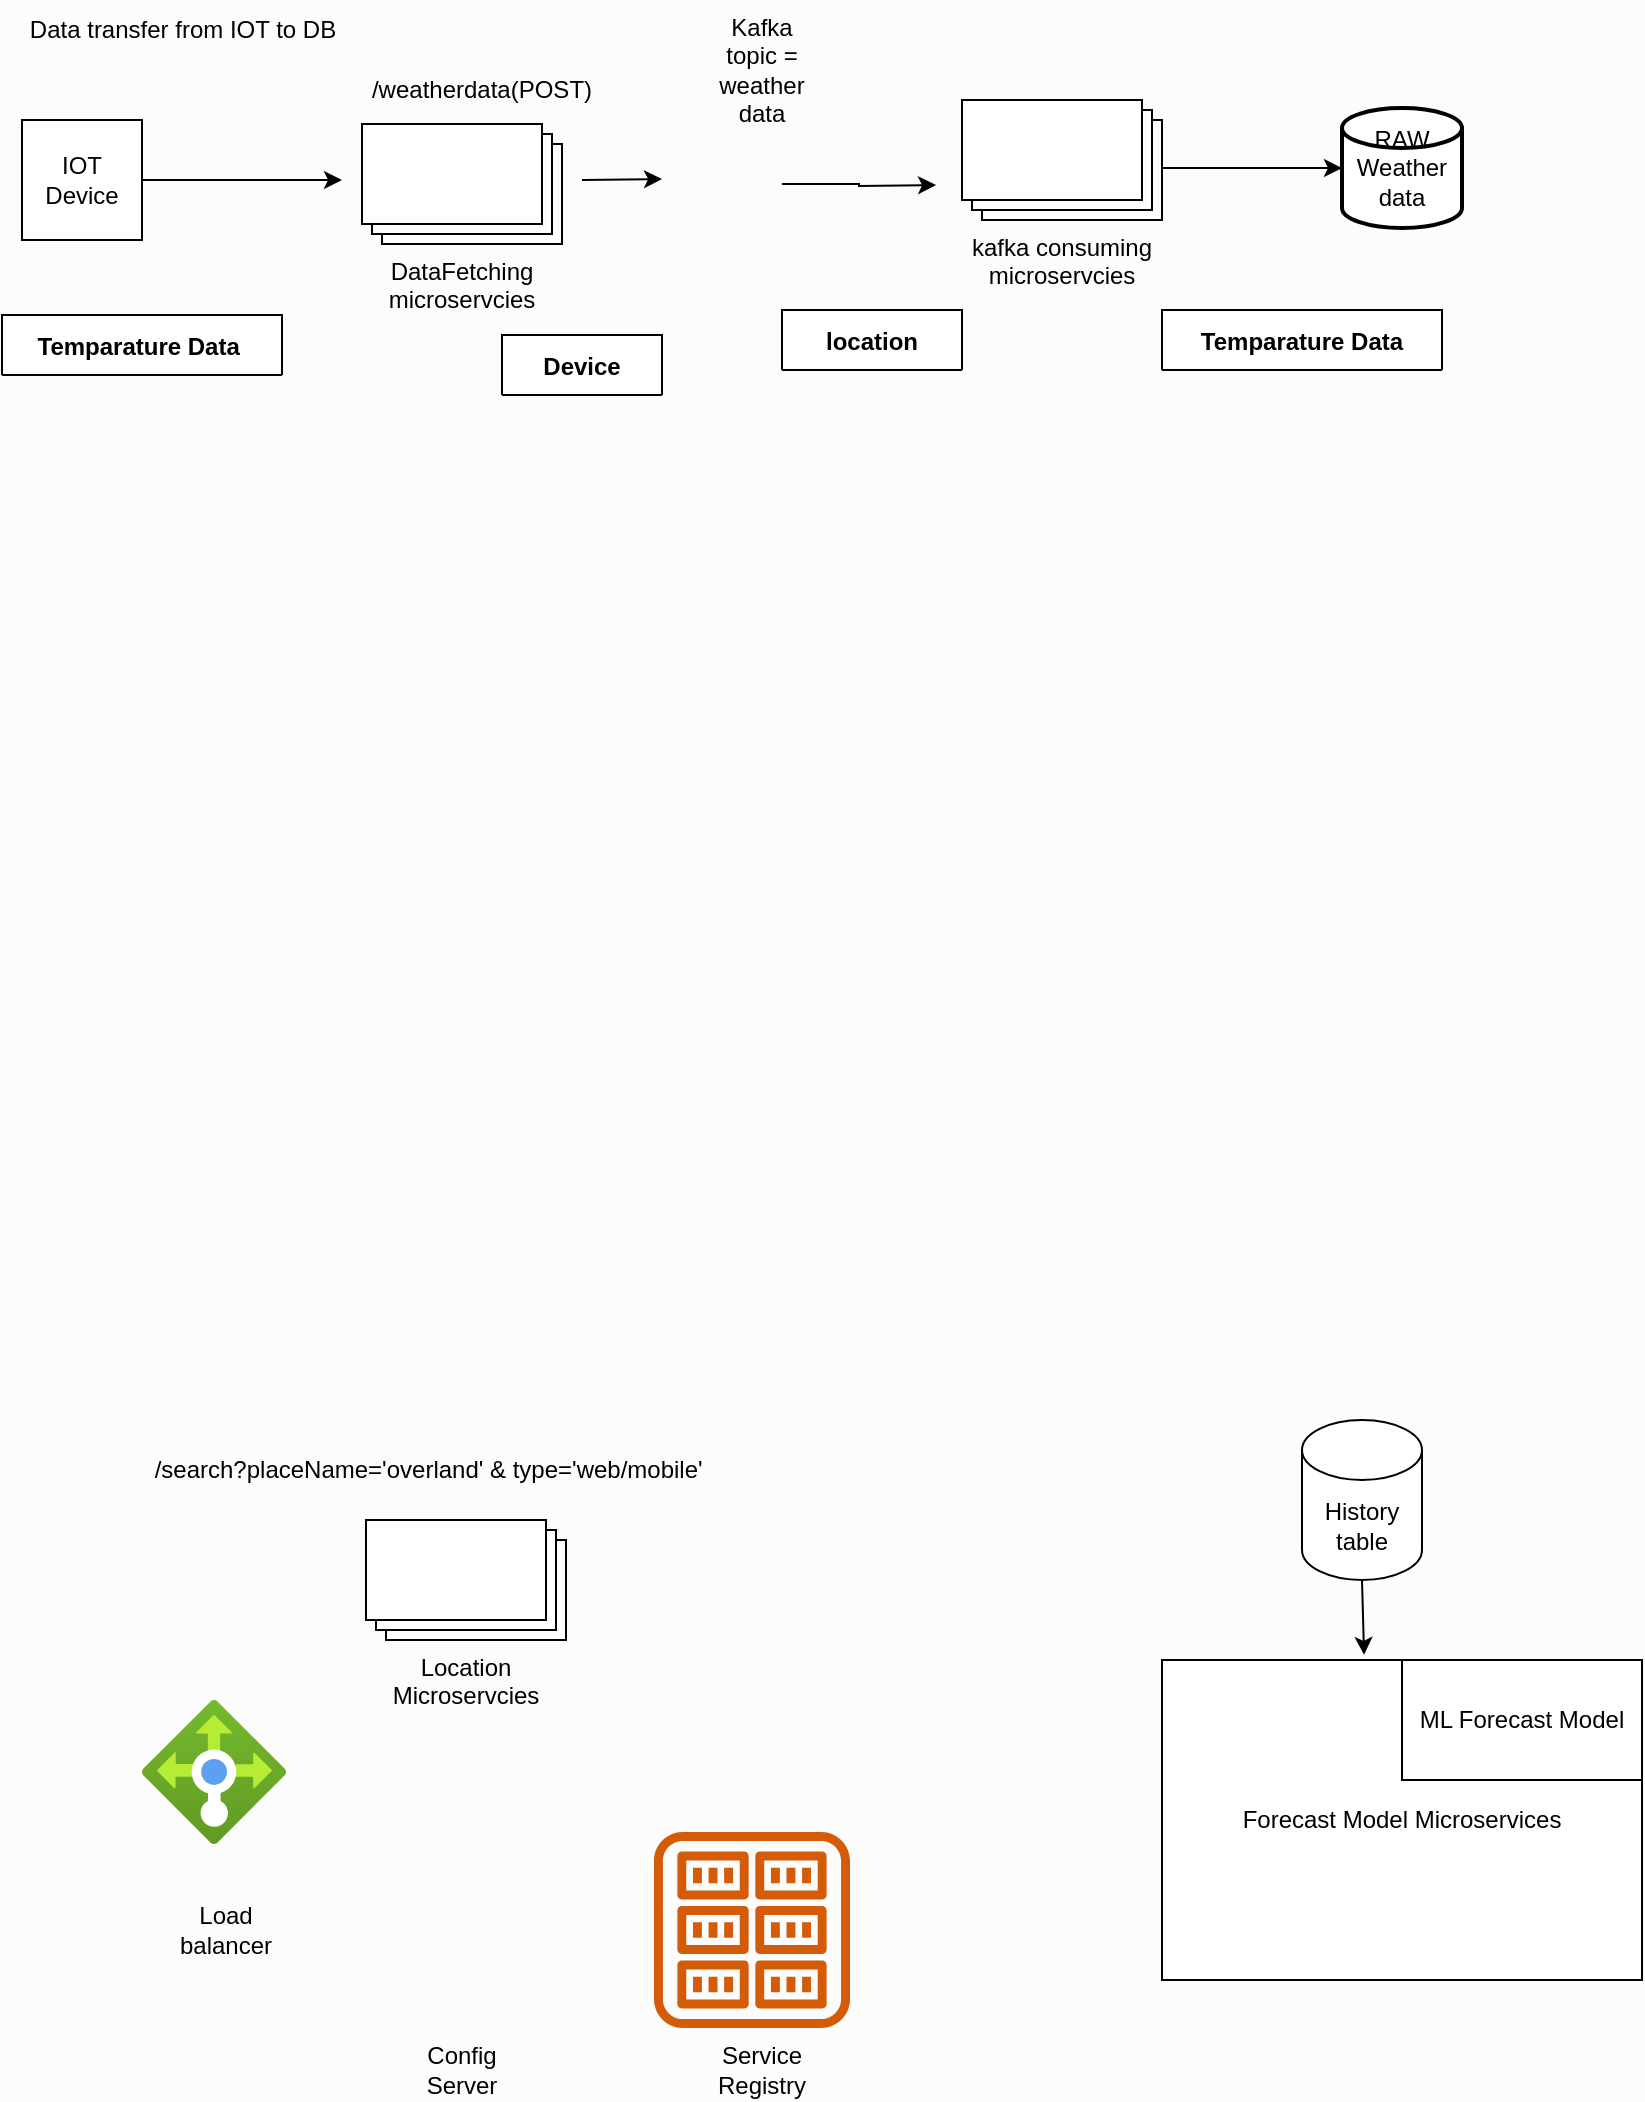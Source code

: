 <mxfile version="20.8.5" type="github">
  <diagram id="Kw15r4TOTY1G-d9ZtBIo" name="Page-1">
    <mxGraphModel dx="1242" dy="729" grid="1" gridSize="10" guides="1" tooltips="1" connect="1" arrows="1" fold="1" page="1" pageScale="1" pageWidth="850" pageHeight="1100" background="#fcfcfc" math="0" shadow="0">
      <root>
        <mxCell id="0" />
        <mxCell id="1" parent="0" />
        <mxCell id="KuOpHxnXDrvOaoRnEafy-1" value="IOT Device" style="rounded=0;whiteSpace=wrap;html=1;" vertex="1" parent="1">
          <mxGeometry x="10" y="70" width="60" height="60" as="geometry" />
        </mxCell>
        <mxCell id="KuOpHxnXDrvOaoRnEafy-2" value="Temparature Data " style="shape=table;startSize=30;container=1;collapsible=1;childLayout=tableLayout;fixedRows=1;rowLines=0;fontStyle=1;align=center;resizeLast=1;" vertex="1" collapsed="1" parent="1">
          <mxGeometry y="167.5" width="140" height="30" as="geometry">
            <mxRectangle y="167.5" width="180" height="540" as="alternateBounds" />
          </mxGeometry>
        </mxCell>
        <mxCell id="KuOpHxnXDrvOaoRnEafy-3" value="" style="shape=tableRow;horizontal=0;startSize=0;swimlaneHead=0;swimlaneBody=0;fillColor=none;collapsible=0;dropTarget=0;points=[[0,0.5],[1,0.5]];portConstraint=eastwest;top=0;left=0;right=0;bottom=1;" vertex="1" parent="KuOpHxnXDrvOaoRnEafy-2">
          <mxGeometry y="30" width="180" height="30" as="geometry" />
        </mxCell>
        <mxCell id="KuOpHxnXDrvOaoRnEafy-4" value="PK" style="shape=partialRectangle;connectable=0;fillColor=none;top=0;left=0;bottom=0;right=0;fontStyle=1;overflow=hidden;" vertex="1" parent="KuOpHxnXDrvOaoRnEafy-3">
          <mxGeometry width="30" height="30" as="geometry">
            <mxRectangle width="30" height="30" as="alternateBounds" />
          </mxGeometry>
        </mxCell>
        <mxCell id="KuOpHxnXDrvOaoRnEafy-5" value="DeviceId" style="shape=partialRectangle;connectable=0;fillColor=none;top=0;left=0;bottom=0;right=0;align=left;spacingLeft=6;fontStyle=5;overflow=hidden;" vertex="1" parent="KuOpHxnXDrvOaoRnEafy-3">
          <mxGeometry x="30" width="150" height="30" as="geometry">
            <mxRectangle width="150" height="30" as="alternateBounds" />
          </mxGeometry>
        </mxCell>
        <mxCell id="KuOpHxnXDrvOaoRnEafy-16" value="" style="shape=tableRow;horizontal=0;startSize=0;swimlaneHead=0;swimlaneBody=0;fillColor=none;collapsible=0;dropTarget=0;points=[[0,0.5],[1,0.5]];portConstraint=eastwest;top=0;left=0;right=0;bottom=0;" vertex="1" parent="KuOpHxnXDrvOaoRnEafy-2">
          <mxGeometry y="60" width="180" height="30" as="geometry" />
        </mxCell>
        <mxCell id="KuOpHxnXDrvOaoRnEafy-17" value="" style="shape=partialRectangle;connectable=0;fillColor=none;top=0;left=0;bottom=0;right=0;editable=1;overflow=hidden;" vertex="1" parent="KuOpHxnXDrvOaoRnEafy-16">
          <mxGeometry width="30" height="30" as="geometry">
            <mxRectangle width="30" height="30" as="alternateBounds" />
          </mxGeometry>
        </mxCell>
        <mxCell id="KuOpHxnXDrvOaoRnEafy-18" value="RecordedTime" style="shape=partialRectangle;connectable=0;fillColor=none;top=0;left=0;bottom=0;right=0;align=left;spacingLeft=6;overflow=hidden;" vertex="1" parent="KuOpHxnXDrvOaoRnEafy-16">
          <mxGeometry x="30" width="150" height="30" as="geometry">
            <mxRectangle width="150" height="30" as="alternateBounds" />
          </mxGeometry>
        </mxCell>
        <mxCell id="KuOpHxnXDrvOaoRnEafy-19" value="" style="shape=tableRow;horizontal=0;startSize=0;swimlaneHead=0;swimlaneBody=0;fillColor=none;collapsible=0;dropTarget=0;points=[[0,0.5],[1,0.5]];portConstraint=eastwest;top=0;left=0;right=0;bottom=0;" vertex="1" parent="KuOpHxnXDrvOaoRnEafy-2">
          <mxGeometry y="90" width="180" height="30" as="geometry" />
        </mxCell>
        <mxCell id="KuOpHxnXDrvOaoRnEafy-20" value="" style="shape=partialRectangle;connectable=0;fillColor=none;top=0;left=0;bottom=0;right=0;editable=1;overflow=hidden;" vertex="1" parent="KuOpHxnXDrvOaoRnEafy-19">
          <mxGeometry width="30" height="30" as="geometry">
            <mxRectangle width="30" height="30" as="alternateBounds" />
          </mxGeometry>
        </mxCell>
        <mxCell id="KuOpHxnXDrvOaoRnEafy-21" value="currentTemparature" style="shape=partialRectangle;connectable=0;fillColor=none;top=0;left=0;bottom=0;right=0;align=left;spacingLeft=6;overflow=hidden;" vertex="1" parent="KuOpHxnXDrvOaoRnEafy-19">
          <mxGeometry x="30" width="150" height="30" as="geometry">
            <mxRectangle width="150" height="30" as="alternateBounds" />
          </mxGeometry>
        </mxCell>
        <mxCell id="KuOpHxnXDrvOaoRnEafy-31" value="" style="shape=tableRow;horizontal=0;startSize=0;swimlaneHead=0;swimlaneBody=0;fillColor=none;collapsible=0;dropTarget=0;points=[[0,0.5],[1,0.5]];portConstraint=eastwest;top=0;left=0;right=0;bottom=0;" vertex="1" parent="KuOpHxnXDrvOaoRnEafy-2">
          <mxGeometry y="120" width="180" height="30" as="geometry" />
        </mxCell>
        <mxCell id="KuOpHxnXDrvOaoRnEafy-32" value="" style="shape=partialRectangle;connectable=0;fillColor=none;top=0;left=0;bottom=0;right=0;editable=1;overflow=hidden;" vertex="1" parent="KuOpHxnXDrvOaoRnEafy-31">
          <mxGeometry width="30" height="30" as="geometry">
            <mxRectangle width="30" height="30" as="alternateBounds" />
          </mxGeometry>
        </mxCell>
        <mxCell id="KuOpHxnXDrvOaoRnEafy-33" value="humidity" style="shape=partialRectangle;connectable=0;fillColor=none;top=0;left=0;bottom=0;right=0;align=left;spacingLeft=6;overflow=hidden;" vertex="1" parent="KuOpHxnXDrvOaoRnEafy-31">
          <mxGeometry x="30" width="150" height="30" as="geometry">
            <mxRectangle width="150" height="30" as="alternateBounds" />
          </mxGeometry>
        </mxCell>
        <mxCell id="KuOpHxnXDrvOaoRnEafy-34" value="" style="shape=tableRow;horizontal=0;startSize=0;swimlaneHead=0;swimlaneBody=0;fillColor=none;collapsible=0;dropTarget=0;points=[[0,0.5],[1,0.5]];portConstraint=eastwest;top=0;left=0;right=0;bottom=0;" vertex="1" parent="KuOpHxnXDrvOaoRnEafy-2">
          <mxGeometry y="150" width="180" height="30" as="geometry" />
        </mxCell>
        <mxCell id="KuOpHxnXDrvOaoRnEafy-35" value="" style="shape=partialRectangle;connectable=0;fillColor=none;top=0;left=0;bottom=0;right=0;editable=1;overflow=hidden;" vertex="1" parent="KuOpHxnXDrvOaoRnEafy-34">
          <mxGeometry width="30" height="30" as="geometry">
            <mxRectangle width="30" height="30" as="alternateBounds" />
          </mxGeometry>
        </mxCell>
        <mxCell id="KuOpHxnXDrvOaoRnEafy-36" value="rain" style="shape=partialRectangle;connectable=0;fillColor=none;top=0;left=0;bottom=0;right=0;align=left;spacingLeft=6;overflow=hidden;" vertex="1" parent="KuOpHxnXDrvOaoRnEafy-34">
          <mxGeometry x="30" width="150" height="30" as="geometry">
            <mxRectangle width="150" height="30" as="alternateBounds" />
          </mxGeometry>
        </mxCell>
        <mxCell id="KuOpHxnXDrvOaoRnEafy-37" value="" style="shape=tableRow;horizontal=0;startSize=0;swimlaneHead=0;swimlaneBody=0;fillColor=none;collapsible=0;dropTarget=0;points=[[0,0.5],[1,0.5]];portConstraint=eastwest;top=0;left=0;right=0;bottom=0;" vertex="1" parent="KuOpHxnXDrvOaoRnEafy-2">
          <mxGeometry y="180" width="180" height="30" as="geometry" />
        </mxCell>
        <mxCell id="KuOpHxnXDrvOaoRnEafy-38" value="" style="shape=partialRectangle;connectable=0;fillColor=none;top=0;left=0;bottom=0;right=0;editable=1;overflow=hidden;" vertex="1" parent="KuOpHxnXDrvOaoRnEafy-37">
          <mxGeometry width="30" height="30" as="geometry">
            <mxRectangle width="30" height="30" as="alternateBounds" />
          </mxGeometry>
        </mxCell>
        <mxCell id="KuOpHxnXDrvOaoRnEafy-39" value="wind direction" style="shape=partialRectangle;connectable=0;fillColor=none;top=0;left=0;bottom=0;right=0;align=left;spacingLeft=6;overflow=hidden;" vertex="1" parent="KuOpHxnXDrvOaoRnEafy-37">
          <mxGeometry x="30" width="150" height="30" as="geometry">
            <mxRectangle width="150" height="30" as="alternateBounds" />
          </mxGeometry>
        </mxCell>
        <mxCell id="KuOpHxnXDrvOaoRnEafy-40" value="" style="shape=tableRow;horizontal=0;startSize=0;swimlaneHead=0;swimlaneBody=0;fillColor=none;collapsible=0;dropTarget=0;points=[[0,0.5],[1,0.5]];portConstraint=eastwest;top=0;left=0;right=0;bottom=0;" vertex="1" parent="KuOpHxnXDrvOaoRnEafy-2">
          <mxGeometry y="210" width="180" height="30" as="geometry" />
        </mxCell>
        <mxCell id="KuOpHxnXDrvOaoRnEafy-41" value="" style="shape=partialRectangle;connectable=0;fillColor=none;top=0;left=0;bottom=0;right=0;editable=1;overflow=hidden;" vertex="1" parent="KuOpHxnXDrvOaoRnEafy-40">
          <mxGeometry width="30" height="30" as="geometry">
            <mxRectangle width="30" height="30" as="alternateBounds" />
          </mxGeometry>
        </mxCell>
        <mxCell id="KuOpHxnXDrvOaoRnEafy-42" value="wind speed" style="shape=partialRectangle;connectable=0;fillColor=none;top=0;left=0;bottom=0;right=0;align=left;spacingLeft=6;overflow=hidden;" vertex="1" parent="KuOpHxnXDrvOaoRnEafy-40">
          <mxGeometry x="30" width="150" height="30" as="geometry">
            <mxRectangle width="150" height="30" as="alternateBounds" />
          </mxGeometry>
        </mxCell>
        <mxCell id="KuOpHxnXDrvOaoRnEafy-43" value="" style="shape=tableRow;horizontal=0;startSize=0;swimlaneHead=0;swimlaneBody=0;fillColor=none;collapsible=0;dropTarget=0;points=[[0,0.5],[1,0.5]];portConstraint=eastwest;top=0;left=0;right=0;bottom=0;" vertex="1" parent="KuOpHxnXDrvOaoRnEafy-2">
          <mxGeometry y="240" width="180" height="30" as="geometry" />
        </mxCell>
        <mxCell id="KuOpHxnXDrvOaoRnEafy-44" value="" style="shape=partialRectangle;connectable=0;fillColor=none;top=0;left=0;bottom=0;right=0;editable=1;overflow=hidden;" vertex="1" parent="KuOpHxnXDrvOaoRnEafy-43">
          <mxGeometry width="30" height="30" as="geometry">
            <mxRectangle width="30" height="30" as="alternateBounds" />
          </mxGeometry>
        </mxCell>
        <mxCell id="KuOpHxnXDrvOaoRnEafy-45" value="Climate status" style="shape=partialRectangle;connectable=0;fillColor=none;top=0;left=0;bottom=0;right=0;align=left;spacingLeft=6;overflow=hidden;" vertex="1" parent="KuOpHxnXDrvOaoRnEafy-43">
          <mxGeometry x="30" width="150" height="30" as="geometry">
            <mxRectangle width="150" height="30" as="alternateBounds" />
          </mxGeometry>
        </mxCell>
        <mxCell id="KuOpHxnXDrvOaoRnEafy-163" value="" style="shape=tableRow;horizontal=0;startSize=0;swimlaneHead=0;swimlaneBody=0;fillColor=none;collapsible=0;dropTarget=0;points=[[0,0.5],[1,0.5]];portConstraint=eastwest;top=0;left=0;right=0;bottom=0;" vertex="1" parent="KuOpHxnXDrvOaoRnEafy-2">
          <mxGeometry y="270" width="180" height="30" as="geometry" />
        </mxCell>
        <mxCell id="KuOpHxnXDrvOaoRnEafy-164" value="" style="shape=partialRectangle;connectable=0;fillColor=none;top=0;left=0;bottom=0;right=0;editable=1;overflow=hidden;" vertex="1" parent="KuOpHxnXDrvOaoRnEafy-163">
          <mxGeometry width="30" height="30" as="geometry">
            <mxRectangle width="30" height="30" as="alternateBounds" />
          </mxGeometry>
        </mxCell>
        <mxCell id="KuOpHxnXDrvOaoRnEafy-165" value="Feels like" style="shape=partialRectangle;connectable=0;fillColor=none;top=0;left=0;bottom=0;right=0;align=left;spacingLeft=6;overflow=hidden;" vertex="1" parent="KuOpHxnXDrvOaoRnEafy-163">
          <mxGeometry x="30" width="150" height="30" as="geometry">
            <mxRectangle width="150" height="30" as="alternateBounds" />
          </mxGeometry>
        </mxCell>
        <mxCell id="KuOpHxnXDrvOaoRnEafy-179" value="" style="shape=tableRow;horizontal=0;startSize=0;swimlaneHead=0;swimlaneBody=0;fillColor=none;collapsible=0;dropTarget=0;points=[[0,0.5],[1,0.5]];portConstraint=eastwest;top=0;left=0;right=0;bottom=0;" vertex="1" parent="KuOpHxnXDrvOaoRnEafy-2">
          <mxGeometry y="300" width="180" height="30" as="geometry" />
        </mxCell>
        <mxCell id="KuOpHxnXDrvOaoRnEafy-180" value="" style="shape=partialRectangle;connectable=0;fillColor=none;top=0;left=0;bottom=0;right=0;editable=1;overflow=hidden;" vertex="1" parent="KuOpHxnXDrvOaoRnEafy-179">
          <mxGeometry width="30" height="30" as="geometry">
            <mxRectangle width="30" height="30" as="alternateBounds" />
          </mxGeometry>
        </mxCell>
        <mxCell id="KuOpHxnXDrvOaoRnEafy-181" value="locationId" style="shape=partialRectangle;connectable=0;fillColor=none;top=0;left=0;bottom=0;right=0;align=left;spacingLeft=6;overflow=hidden;" vertex="1" parent="KuOpHxnXDrvOaoRnEafy-179">
          <mxGeometry x="30" width="150" height="30" as="geometry">
            <mxRectangle width="150" height="30" as="alternateBounds" />
          </mxGeometry>
        </mxCell>
        <mxCell id="KuOpHxnXDrvOaoRnEafy-182" value="" style="shape=tableRow;horizontal=0;startSize=0;swimlaneHead=0;swimlaneBody=0;fillColor=none;collapsible=0;dropTarget=0;points=[[0,0.5],[1,0.5]];portConstraint=eastwest;top=0;left=0;right=0;bottom=0;" vertex="1" parent="KuOpHxnXDrvOaoRnEafy-2">
          <mxGeometry y="330" width="180" height="30" as="geometry" />
        </mxCell>
        <mxCell id="KuOpHxnXDrvOaoRnEafy-183" value="" style="shape=partialRectangle;connectable=0;fillColor=none;top=0;left=0;bottom=0;right=0;editable=1;overflow=hidden;" vertex="1" parent="KuOpHxnXDrvOaoRnEafy-182">
          <mxGeometry width="30" height="30" as="geometry">
            <mxRectangle width="30" height="30" as="alternateBounds" />
          </mxGeometry>
        </mxCell>
        <mxCell id="KuOpHxnXDrvOaoRnEafy-184" value="Timezone" style="shape=partialRectangle;connectable=0;fillColor=none;top=0;left=0;bottom=0;right=0;align=left;spacingLeft=6;overflow=hidden;" vertex="1" parent="KuOpHxnXDrvOaoRnEafy-182">
          <mxGeometry x="30" width="150" height="30" as="geometry">
            <mxRectangle width="150" height="30" as="alternateBounds" />
          </mxGeometry>
        </mxCell>
        <mxCell id="KuOpHxnXDrvOaoRnEafy-185" value="" style="shape=tableRow;horizontal=0;startSize=0;swimlaneHead=0;swimlaneBody=0;fillColor=none;collapsible=0;dropTarget=0;points=[[0,0.5],[1,0.5]];portConstraint=eastwest;top=0;left=0;right=0;bottom=0;" vertex="1" parent="KuOpHxnXDrvOaoRnEafy-2">
          <mxGeometry y="360" width="180" height="30" as="geometry" />
        </mxCell>
        <mxCell id="KuOpHxnXDrvOaoRnEafy-186" value="" style="shape=partialRectangle;connectable=0;fillColor=none;top=0;left=0;bottom=0;right=0;editable=1;overflow=hidden;" vertex="1" parent="KuOpHxnXDrvOaoRnEafy-185">
          <mxGeometry width="30" height="30" as="geometry">
            <mxRectangle width="30" height="30" as="alternateBounds" />
          </mxGeometry>
        </mxCell>
        <mxCell id="KuOpHxnXDrvOaoRnEafy-187" value="latitude" style="shape=partialRectangle;connectable=0;fillColor=none;top=0;left=0;bottom=0;right=0;align=left;spacingLeft=6;overflow=hidden;" vertex="1" parent="KuOpHxnXDrvOaoRnEafy-185">
          <mxGeometry x="30" width="150" height="30" as="geometry">
            <mxRectangle width="150" height="30" as="alternateBounds" />
          </mxGeometry>
        </mxCell>
        <mxCell id="KuOpHxnXDrvOaoRnEafy-188" value="" style="shape=tableRow;horizontal=0;startSize=0;swimlaneHead=0;swimlaneBody=0;fillColor=none;collapsible=0;dropTarget=0;points=[[0,0.5],[1,0.5]];portConstraint=eastwest;top=0;left=0;right=0;bottom=0;" vertex="1" parent="KuOpHxnXDrvOaoRnEafy-2">
          <mxGeometry y="390" width="180" height="30" as="geometry" />
        </mxCell>
        <mxCell id="KuOpHxnXDrvOaoRnEafy-189" value="" style="shape=partialRectangle;connectable=0;fillColor=none;top=0;left=0;bottom=0;right=0;editable=1;overflow=hidden;" vertex="1" parent="KuOpHxnXDrvOaoRnEafy-188">
          <mxGeometry width="30" height="30" as="geometry">
            <mxRectangle width="30" height="30" as="alternateBounds" />
          </mxGeometry>
        </mxCell>
        <mxCell id="KuOpHxnXDrvOaoRnEafy-190" value="longitude" style="shape=partialRectangle;connectable=0;fillColor=none;top=0;left=0;bottom=0;right=0;align=left;spacingLeft=6;overflow=hidden;" vertex="1" parent="KuOpHxnXDrvOaoRnEafy-188">
          <mxGeometry x="30" width="150" height="30" as="geometry">
            <mxRectangle width="150" height="30" as="alternateBounds" />
          </mxGeometry>
        </mxCell>
        <mxCell id="KuOpHxnXDrvOaoRnEafy-231" value="" style="shape=tableRow;horizontal=0;startSize=0;swimlaneHead=0;swimlaneBody=0;fillColor=none;collapsible=0;dropTarget=0;points=[[0,0.5],[1,0.5]];portConstraint=eastwest;top=0;left=0;right=0;bottom=0;" vertex="1" parent="KuOpHxnXDrvOaoRnEafy-2">
          <mxGeometry y="420" width="180" height="30" as="geometry" />
        </mxCell>
        <mxCell id="KuOpHxnXDrvOaoRnEafy-232" value="" style="shape=partialRectangle;connectable=0;fillColor=none;top=0;left=0;bottom=0;right=0;editable=1;overflow=hidden;" vertex="1" parent="KuOpHxnXDrvOaoRnEafy-231">
          <mxGeometry width="30" height="30" as="geometry">
            <mxRectangle width="30" height="30" as="alternateBounds" />
          </mxGeometry>
        </mxCell>
        <mxCell id="KuOpHxnXDrvOaoRnEafy-233" value="city" style="shape=partialRectangle;connectable=0;fillColor=none;top=0;left=0;bottom=0;right=0;align=left;spacingLeft=6;overflow=hidden;" vertex="1" parent="KuOpHxnXDrvOaoRnEafy-231">
          <mxGeometry x="30" width="150" height="30" as="geometry">
            <mxRectangle width="150" height="30" as="alternateBounds" />
          </mxGeometry>
        </mxCell>
        <mxCell id="KuOpHxnXDrvOaoRnEafy-234" value="" style="shape=tableRow;horizontal=0;startSize=0;swimlaneHead=0;swimlaneBody=0;fillColor=none;collapsible=0;dropTarget=0;points=[[0,0.5],[1,0.5]];portConstraint=eastwest;top=0;left=0;right=0;bottom=0;" vertex="1" parent="KuOpHxnXDrvOaoRnEafy-2">
          <mxGeometry y="450" width="180" height="30" as="geometry" />
        </mxCell>
        <mxCell id="KuOpHxnXDrvOaoRnEafy-235" value="" style="shape=partialRectangle;connectable=0;fillColor=none;top=0;left=0;bottom=0;right=0;editable=1;overflow=hidden;" vertex="1" parent="KuOpHxnXDrvOaoRnEafy-234">
          <mxGeometry width="30" height="30" as="geometry">
            <mxRectangle width="30" height="30" as="alternateBounds" />
          </mxGeometry>
        </mxCell>
        <mxCell id="KuOpHxnXDrvOaoRnEafy-236" value="state" style="shape=partialRectangle;connectable=0;fillColor=none;top=0;left=0;bottom=0;right=0;align=left;spacingLeft=6;overflow=hidden;" vertex="1" parent="KuOpHxnXDrvOaoRnEafy-234">
          <mxGeometry x="30" width="150" height="30" as="geometry">
            <mxRectangle width="150" height="30" as="alternateBounds" />
          </mxGeometry>
        </mxCell>
        <mxCell id="KuOpHxnXDrvOaoRnEafy-237" value="" style="shape=tableRow;horizontal=0;startSize=0;swimlaneHead=0;swimlaneBody=0;fillColor=none;collapsible=0;dropTarget=0;points=[[0,0.5],[1,0.5]];portConstraint=eastwest;top=0;left=0;right=0;bottom=0;" vertex="1" parent="KuOpHxnXDrvOaoRnEafy-2">
          <mxGeometry y="480" width="180" height="30" as="geometry" />
        </mxCell>
        <mxCell id="KuOpHxnXDrvOaoRnEafy-238" value="" style="shape=partialRectangle;connectable=0;fillColor=none;top=0;left=0;bottom=0;right=0;editable=1;overflow=hidden;" vertex="1" parent="KuOpHxnXDrvOaoRnEafy-237">
          <mxGeometry width="30" height="30" as="geometry">
            <mxRectangle width="30" height="30" as="alternateBounds" />
          </mxGeometry>
        </mxCell>
        <mxCell id="KuOpHxnXDrvOaoRnEafy-239" value="country" style="shape=partialRectangle;connectable=0;fillColor=none;top=0;left=0;bottom=0;right=0;align=left;spacingLeft=6;overflow=hidden;" vertex="1" parent="KuOpHxnXDrvOaoRnEafy-237">
          <mxGeometry x="30" width="150" height="30" as="geometry">
            <mxRectangle width="150" height="30" as="alternateBounds" />
          </mxGeometry>
        </mxCell>
        <mxCell id="KuOpHxnXDrvOaoRnEafy-240" value="" style="shape=tableRow;horizontal=0;startSize=0;swimlaneHead=0;swimlaneBody=0;fillColor=none;collapsible=0;dropTarget=0;points=[[0,0.5],[1,0.5]];portConstraint=eastwest;top=0;left=0;right=0;bottom=0;" vertex="1" parent="KuOpHxnXDrvOaoRnEafy-2">
          <mxGeometry y="510" width="180" height="30" as="geometry" />
        </mxCell>
        <mxCell id="KuOpHxnXDrvOaoRnEafy-241" value="" style="shape=partialRectangle;connectable=0;fillColor=none;top=0;left=0;bottom=0;right=0;editable=1;overflow=hidden;" vertex="1" parent="KuOpHxnXDrvOaoRnEafy-240">
          <mxGeometry width="30" height="30" as="geometry">
            <mxRectangle width="30" height="30" as="alternateBounds" />
          </mxGeometry>
        </mxCell>
        <mxCell id="KuOpHxnXDrvOaoRnEafy-242" value="zipcode" style="shape=partialRectangle;connectable=0;fillColor=none;top=0;left=0;bottom=0;right=0;align=left;spacingLeft=6;overflow=hidden;" vertex="1" parent="KuOpHxnXDrvOaoRnEafy-240">
          <mxGeometry x="30" width="150" height="30" as="geometry">
            <mxRectangle width="150" height="30" as="alternateBounds" />
          </mxGeometry>
        </mxCell>
        <mxCell id="KuOpHxnXDrvOaoRnEafy-48" value="" style="endArrow=classic;html=1;rounded=0;exitX=1;exitY=0.5;exitDx=0;exitDy=0;" edge="1" parent="1" source="KuOpHxnXDrvOaoRnEafy-1">
          <mxGeometry width="50" height="50" relative="1" as="geometry">
            <mxPoint x="400" y="430" as="sourcePoint" />
            <mxPoint x="170" y="100" as="targetPoint" />
            <Array as="points" />
          </mxGeometry>
        </mxCell>
        <mxCell id="KuOpHxnXDrvOaoRnEafy-50" value="" style="endArrow=classic;html=1;rounded=0;" edge="1" parent="1">
          <mxGeometry width="50" height="50" relative="1" as="geometry">
            <mxPoint x="290" y="100" as="sourcePoint" />
            <mxPoint x="330" y="99.5" as="targetPoint" />
          </mxGeometry>
        </mxCell>
        <mxCell id="KuOpHxnXDrvOaoRnEafy-53" value="RAW&lt;br&gt;Weather data" style="strokeWidth=2;html=1;shape=mxgraph.flowchart.database;whiteSpace=wrap;" vertex="1" parent="1">
          <mxGeometry x="670" y="64" width="60" height="60" as="geometry" />
        </mxCell>
        <mxCell id="KuOpHxnXDrvOaoRnEafy-54" value="Temparature Data" style="shape=table;startSize=30;container=1;collapsible=1;childLayout=tableLayout;fixedRows=1;rowLines=0;fontStyle=1;align=center;resizeLast=1;" vertex="1" collapsed="1" parent="1">
          <mxGeometry x="580" y="165" width="140" height="30" as="geometry">
            <mxRectangle x="580" y="165" width="260" height="450" as="alternateBounds" />
          </mxGeometry>
        </mxCell>
        <mxCell id="KuOpHxnXDrvOaoRnEafy-55" value="" style="shape=tableRow;horizontal=0;startSize=0;swimlaneHead=0;swimlaneBody=0;fillColor=none;collapsible=0;dropTarget=0;points=[[0,0.5],[1,0.5]];portConstraint=eastwest;top=0;left=0;right=0;bottom=1;" vertex="1" parent="KuOpHxnXDrvOaoRnEafy-54">
          <mxGeometry y="30" width="260" height="30" as="geometry" />
        </mxCell>
        <mxCell id="KuOpHxnXDrvOaoRnEafy-56" value="PK" style="shape=partialRectangle;connectable=0;fillColor=none;top=0;left=0;bottom=0;right=0;fontStyle=1;overflow=hidden;" vertex="1" parent="KuOpHxnXDrvOaoRnEafy-55">
          <mxGeometry width="30" height="30" as="geometry">
            <mxRectangle width="30" height="30" as="alternateBounds" />
          </mxGeometry>
        </mxCell>
        <mxCell id="KuOpHxnXDrvOaoRnEafy-57" value="CurrentTimestamp_location_id" style="shape=partialRectangle;connectable=0;fillColor=none;top=0;left=0;bottom=0;right=0;align=left;spacingLeft=6;fontStyle=5;overflow=hidden;" vertex="1" parent="KuOpHxnXDrvOaoRnEafy-55">
          <mxGeometry x="30" width="230" height="30" as="geometry">
            <mxRectangle width="230" height="30" as="alternateBounds" />
          </mxGeometry>
        </mxCell>
        <mxCell id="KuOpHxnXDrvOaoRnEafy-58" value="" style="shape=tableRow;horizontal=0;startSize=0;swimlaneHead=0;swimlaneBody=0;fillColor=none;collapsible=0;dropTarget=0;points=[[0,0.5],[1,0.5]];portConstraint=eastwest;top=0;left=0;right=0;bottom=0;" vertex="1" parent="KuOpHxnXDrvOaoRnEafy-54">
          <mxGeometry y="60" width="260" height="30" as="geometry" />
        </mxCell>
        <mxCell id="KuOpHxnXDrvOaoRnEafy-59" value="" style="shape=partialRectangle;connectable=0;fillColor=none;top=0;left=0;bottom=0;right=0;editable=1;overflow=hidden;" vertex="1" parent="KuOpHxnXDrvOaoRnEafy-58">
          <mxGeometry width="30" height="30" as="geometry">
            <mxRectangle width="30" height="30" as="alternateBounds" />
          </mxGeometry>
        </mxCell>
        <mxCell id="KuOpHxnXDrvOaoRnEafy-60" value="Recorded Time" style="shape=partialRectangle;connectable=0;fillColor=none;top=0;left=0;bottom=0;right=0;align=left;spacingLeft=6;overflow=hidden;" vertex="1" parent="KuOpHxnXDrvOaoRnEafy-58">
          <mxGeometry x="30" width="230" height="30" as="geometry">
            <mxRectangle width="230" height="30" as="alternateBounds" />
          </mxGeometry>
        </mxCell>
        <mxCell id="KuOpHxnXDrvOaoRnEafy-132" value="" style="shape=tableRow;horizontal=0;startSize=0;swimlaneHead=0;swimlaneBody=0;fillColor=none;collapsible=0;dropTarget=0;points=[[0,0.5],[1,0.5]];portConstraint=eastwest;top=0;left=0;right=0;bottom=0;" vertex="1" parent="KuOpHxnXDrvOaoRnEafy-54">
          <mxGeometry y="90" width="260" height="30" as="geometry" />
        </mxCell>
        <mxCell id="KuOpHxnXDrvOaoRnEafy-133" value="" style="shape=partialRectangle;connectable=0;fillColor=none;top=0;left=0;bottom=0;right=0;editable=1;overflow=hidden;" vertex="1" parent="KuOpHxnXDrvOaoRnEafy-132">
          <mxGeometry width="30" height="30" as="geometry">
            <mxRectangle width="30" height="30" as="alternateBounds" />
          </mxGeometry>
        </mxCell>
        <mxCell id="KuOpHxnXDrvOaoRnEafy-134" value="locationId" style="shape=partialRectangle;connectable=0;fillColor=none;top=0;left=0;bottom=0;right=0;align=left;spacingLeft=6;overflow=hidden;" vertex="1" parent="KuOpHxnXDrvOaoRnEafy-132">
          <mxGeometry x="30" width="230" height="30" as="geometry">
            <mxRectangle width="230" height="30" as="alternateBounds" />
          </mxGeometry>
        </mxCell>
        <mxCell id="KuOpHxnXDrvOaoRnEafy-61" value="" style="shape=tableRow;horizontal=0;startSize=0;swimlaneHead=0;swimlaneBody=0;fillColor=none;collapsible=0;dropTarget=0;points=[[0,0.5],[1,0.5]];portConstraint=eastwest;top=0;left=0;right=0;bottom=0;" vertex="1" parent="KuOpHxnXDrvOaoRnEafy-54">
          <mxGeometry y="120" width="260" height="30" as="geometry" />
        </mxCell>
        <mxCell id="KuOpHxnXDrvOaoRnEafy-62" value="" style="shape=partialRectangle;connectable=0;fillColor=none;top=0;left=0;bottom=0;right=0;editable=1;overflow=hidden;" vertex="1" parent="KuOpHxnXDrvOaoRnEafy-61">
          <mxGeometry width="30" height="30" as="geometry">
            <mxRectangle width="30" height="30" as="alternateBounds" />
          </mxGeometry>
        </mxCell>
        <mxCell id="KuOpHxnXDrvOaoRnEafy-63" value="current temparature" style="shape=partialRectangle;connectable=0;fillColor=none;top=0;left=0;bottom=0;right=0;align=left;spacingLeft=6;overflow=hidden;" vertex="1" parent="KuOpHxnXDrvOaoRnEafy-61">
          <mxGeometry x="30" width="230" height="30" as="geometry">
            <mxRectangle width="230" height="30" as="alternateBounds" />
          </mxGeometry>
        </mxCell>
        <mxCell id="KuOpHxnXDrvOaoRnEafy-64" value="" style="shape=tableRow;horizontal=0;startSize=0;swimlaneHead=0;swimlaneBody=0;fillColor=none;collapsible=0;dropTarget=0;points=[[0,0.5],[1,0.5]];portConstraint=eastwest;top=0;left=0;right=0;bottom=0;" vertex="1" parent="KuOpHxnXDrvOaoRnEafy-54">
          <mxGeometry y="150" width="260" height="30" as="geometry" />
        </mxCell>
        <mxCell id="KuOpHxnXDrvOaoRnEafy-65" value="" style="shape=partialRectangle;connectable=0;fillColor=none;top=0;left=0;bottom=0;right=0;editable=1;overflow=hidden;" vertex="1" parent="KuOpHxnXDrvOaoRnEafy-64">
          <mxGeometry width="30" height="30" as="geometry">
            <mxRectangle width="30" height="30" as="alternateBounds" />
          </mxGeometry>
        </mxCell>
        <mxCell id="KuOpHxnXDrvOaoRnEafy-66" value="max temp" style="shape=partialRectangle;connectable=0;fillColor=none;top=0;left=0;bottom=0;right=0;align=left;spacingLeft=6;overflow=hidden;" vertex="1" parent="KuOpHxnXDrvOaoRnEafy-64">
          <mxGeometry x="30" width="230" height="30" as="geometry">
            <mxRectangle width="230" height="30" as="alternateBounds" />
          </mxGeometry>
        </mxCell>
        <mxCell id="KuOpHxnXDrvOaoRnEafy-114" value="" style="shape=tableRow;horizontal=0;startSize=0;swimlaneHead=0;swimlaneBody=0;fillColor=none;collapsible=0;dropTarget=0;points=[[0,0.5],[1,0.5]];portConstraint=eastwest;top=0;left=0;right=0;bottom=0;" vertex="1" parent="KuOpHxnXDrvOaoRnEafy-54">
          <mxGeometry y="180" width="260" height="30" as="geometry" />
        </mxCell>
        <mxCell id="KuOpHxnXDrvOaoRnEafy-115" value="" style="shape=partialRectangle;connectable=0;fillColor=none;top=0;left=0;bottom=0;right=0;editable=1;overflow=hidden;" vertex="1" parent="KuOpHxnXDrvOaoRnEafy-114">
          <mxGeometry width="30" height="30" as="geometry">
            <mxRectangle width="30" height="30" as="alternateBounds" />
          </mxGeometry>
        </mxCell>
        <mxCell id="KuOpHxnXDrvOaoRnEafy-116" value="min temp" style="shape=partialRectangle;connectable=0;fillColor=none;top=0;left=0;bottom=0;right=0;align=left;spacingLeft=6;overflow=hidden;" vertex="1" parent="KuOpHxnXDrvOaoRnEafy-114">
          <mxGeometry x="30" width="230" height="30" as="geometry">
            <mxRectangle width="230" height="30" as="alternateBounds" />
          </mxGeometry>
        </mxCell>
        <mxCell id="KuOpHxnXDrvOaoRnEafy-117" value="" style="shape=tableRow;horizontal=0;startSize=0;swimlaneHead=0;swimlaneBody=0;fillColor=none;collapsible=0;dropTarget=0;points=[[0,0.5],[1,0.5]];portConstraint=eastwest;top=0;left=0;right=0;bottom=0;" vertex="1" parent="KuOpHxnXDrvOaoRnEafy-54">
          <mxGeometry y="210" width="260" height="30" as="geometry" />
        </mxCell>
        <mxCell id="KuOpHxnXDrvOaoRnEafy-118" value="" style="shape=partialRectangle;connectable=0;fillColor=none;top=0;left=0;bottom=0;right=0;editable=1;overflow=hidden;" vertex="1" parent="KuOpHxnXDrvOaoRnEafy-117">
          <mxGeometry width="30" height="30" as="geometry">
            <mxRectangle width="30" height="30" as="alternateBounds" />
          </mxGeometry>
        </mxCell>
        <mxCell id="KuOpHxnXDrvOaoRnEafy-119" value="humidity" style="shape=partialRectangle;connectable=0;fillColor=none;top=0;left=0;bottom=0;right=0;align=left;spacingLeft=6;overflow=hidden;" vertex="1" parent="KuOpHxnXDrvOaoRnEafy-117">
          <mxGeometry x="30" width="230" height="30" as="geometry">
            <mxRectangle width="230" height="30" as="alternateBounds" />
          </mxGeometry>
        </mxCell>
        <mxCell id="KuOpHxnXDrvOaoRnEafy-120" value="" style="shape=tableRow;horizontal=0;startSize=0;swimlaneHead=0;swimlaneBody=0;fillColor=none;collapsible=0;dropTarget=0;points=[[0,0.5],[1,0.5]];portConstraint=eastwest;top=0;left=0;right=0;bottom=0;" vertex="1" parent="KuOpHxnXDrvOaoRnEafy-54">
          <mxGeometry y="240" width="260" height="30" as="geometry" />
        </mxCell>
        <mxCell id="KuOpHxnXDrvOaoRnEafy-121" value="" style="shape=partialRectangle;connectable=0;fillColor=none;top=0;left=0;bottom=0;right=0;editable=1;overflow=hidden;" vertex="1" parent="KuOpHxnXDrvOaoRnEafy-120">
          <mxGeometry width="30" height="30" as="geometry">
            <mxRectangle width="30" height="30" as="alternateBounds" />
          </mxGeometry>
        </mxCell>
        <mxCell id="KuOpHxnXDrvOaoRnEafy-122" value="rain" style="shape=partialRectangle;connectable=0;fillColor=none;top=0;left=0;bottom=0;right=0;align=left;spacingLeft=6;overflow=hidden;" vertex="1" parent="KuOpHxnXDrvOaoRnEafy-120">
          <mxGeometry x="30" width="230" height="30" as="geometry">
            <mxRectangle width="230" height="30" as="alternateBounds" />
          </mxGeometry>
        </mxCell>
        <mxCell id="KuOpHxnXDrvOaoRnEafy-123" value="" style="shape=tableRow;horizontal=0;startSize=0;swimlaneHead=0;swimlaneBody=0;fillColor=none;collapsible=0;dropTarget=0;points=[[0,0.5],[1,0.5]];portConstraint=eastwest;top=0;left=0;right=0;bottom=0;" vertex="1" parent="KuOpHxnXDrvOaoRnEafy-54">
          <mxGeometry y="270" width="260" height="30" as="geometry" />
        </mxCell>
        <mxCell id="KuOpHxnXDrvOaoRnEafy-124" value="" style="shape=partialRectangle;connectable=0;fillColor=none;top=0;left=0;bottom=0;right=0;editable=1;overflow=hidden;" vertex="1" parent="KuOpHxnXDrvOaoRnEafy-123">
          <mxGeometry width="30" height="30" as="geometry">
            <mxRectangle width="30" height="30" as="alternateBounds" />
          </mxGeometry>
        </mxCell>
        <mxCell id="KuOpHxnXDrvOaoRnEafy-125" value="wind direction" style="shape=partialRectangle;connectable=0;fillColor=none;top=0;left=0;bottom=0;right=0;align=left;spacingLeft=6;overflow=hidden;" vertex="1" parent="KuOpHxnXDrvOaoRnEafy-123">
          <mxGeometry x="30" width="230" height="30" as="geometry">
            <mxRectangle width="230" height="30" as="alternateBounds" />
          </mxGeometry>
        </mxCell>
        <mxCell id="KuOpHxnXDrvOaoRnEafy-126" value="" style="shape=tableRow;horizontal=0;startSize=0;swimlaneHead=0;swimlaneBody=0;fillColor=none;collapsible=0;dropTarget=0;points=[[0,0.5],[1,0.5]];portConstraint=eastwest;top=0;left=0;right=0;bottom=0;" vertex="1" parent="KuOpHxnXDrvOaoRnEafy-54">
          <mxGeometry y="300" width="260" height="30" as="geometry" />
        </mxCell>
        <mxCell id="KuOpHxnXDrvOaoRnEafy-127" value="" style="shape=partialRectangle;connectable=0;fillColor=none;top=0;left=0;bottom=0;right=0;editable=1;overflow=hidden;" vertex="1" parent="KuOpHxnXDrvOaoRnEafy-126">
          <mxGeometry width="30" height="30" as="geometry">
            <mxRectangle width="30" height="30" as="alternateBounds" />
          </mxGeometry>
        </mxCell>
        <mxCell id="KuOpHxnXDrvOaoRnEafy-128" value="wind speed" style="shape=partialRectangle;connectable=0;fillColor=none;top=0;left=0;bottom=0;right=0;align=left;spacingLeft=6;overflow=hidden;" vertex="1" parent="KuOpHxnXDrvOaoRnEafy-126">
          <mxGeometry x="30" width="230" height="30" as="geometry">
            <mxRectangle width="230" height="30" as="alternateBounds" />
          </mxGeometry>
        </mxCell>
        <mxCell id="KuOpHxnXDrvOaoRnEafy-129" value="" style="shape=tableRow;horizontal=0;startSize=0;swimlaneHead=0;swimlaneBody=0;fillColor=none;collapsible=0;dropTarget=0;points=[[0,0.5],[1,0.5]];portConstraint=eastwest;top=0;left=0;right=0;bottom=0;" vertex="1" parent="KuOpHxnXDrvOaoRnEafy-54">
          <mxGeometry y="330" width="260" height="30" as="geometry" />
        </mxCell>
        <mxCell id="KuOpHxnXDrvOaoRnEafy-130" value="" style="shape=partialRectangle;connectable=0;fillColor=none;top=0;left=0;bottom=0;right=0;editable=1;overflow=hidden;" vertex="1" parent="KuOpHxnXDrvOaoRnEafy-129">
          <mxGeometry width="30" height="30" as="geometry">
            <mxRectangle width="30" height="30" as="alternateBounds" />
          </mxGeometry>
        </mxCell>
        <mxCell id="KuOpHxnXDrvOaoRnEafy-131" value="Climate status" style="shape=partialRectangle;connectable=0;fillColor=none;top=0;left=0;bottom=0;right=0;align=left;spacingLeft=6;overflow=hidden;" vertex="1" parent="KuOpHxnXDrvOaoRnEafy-129">
          <mxGeometry x="30" width="230" height="30" as="geometry">
            <mxRectangle width="230" height="30" as="alternateBounds" />
          </mxGeometry>
        </mxCell>
        <mxCell id="KuOpHxnXDrvOaoRnEafy-135" value="" style="shape=tableRow;horizontal=0;startSize=0;swimlaneHead=0;swimlaneBody=0;fillColor=none;collapsible=0;dropTarget=0;points=[[0,0.5],[1,0.5]];portConstraint=eastwest;top=0;left=0;right=0;bottom=0;" vertex="1" parent="KuOpHxnXDrvOaoRnEafy-54">
          <mxGeometry y="360" width="260" height="30" as="geometry" />
        </mxCell>
        <mxCell id="KuOpHxnXDrvOaoRnEafy-136" value="" style="shape=partialRectangle;connectable=0;fillColor=none;top=0;left=0;bottom=0;right=0;editable=1;overflow=hidden;" vertex="1" parent="KuOpHxnXDrvOaoRnEafy-135">
          <mxGeometry width="30" height="30" as="geometry">
            <mxRectangle width="30" height="30" as="alternateBounds" />
          </mxGeometry>
        </mxCell>
        <mxCell id="KuOpHxnXDrvOaoRnEafy-137" value="zipcode" style="shape=partialRectangle;connectable=0;fillColor=none;top=0;left=0;bottom=0;right=0;align=left;spacingLeft=6;overflow=hidden;" vertex="1" parent="KuOpHxnXDrvOaoRnEafy-135">
          <mxGeometry x="30" width="230" height="30" as="geometry">
            <mxRectangle width="230" height="30" as="alternateBounds" />
          </mxGeometry>
        </mxCell>
        <mxCell id="KuOpHxnXDrvOaoRnEafy-166" value="" style="shape=tableRow;horizontal=0;startSize=0;swimlaneHead=0;swimlaneBody=0;fillColor=none;collapsible=0;dropTarget=0;points=[[0,0.5],[1,0.5]];portConstraint=eastwest;top=0;left=0;right=0;bottom=0;" vertex="1" parent="KuOpHxnXDrvOaoRnEafy-54">
          <mxGeometry y="390" width="260" height="30" as="geometry" />
        </mxCell>
        <mxCell id="KuOpHxnXDrvOaoRnEafy-167" value="" style="shape=partialRectangle;connectable=0;fillColor=none;top=0;left=0;bottom=0;right=0;editable=1;overflow=hidden;" vertex="1" parent="KuOpHxnXDrvOaoRnEafy-166">
          <mxGeometry width="30" height="30" as="geometry">
            <mxRectangle width="30" height="30" as="alternateBounds" />
          </mxGeometry>
        </mxCell>
        <mxCell id="KuOpHxnXDrvOaoRnEafy-168" value="Feels like" style="shape=partialRectangle;connectable=0;fillColor=none;top=0;left=0;bottom=0;right=0;align=left;spacingLeft=6;overflow=hidden;" vertex="1" parent="KuOpHxnXDrvOaoRnEafy-166">
          <mxGeometry x="30" width="230" height="30" as="geometry">
            <mxRectangle width="230" height="30" as="alternateBounds" />
          </mxGeometry>
        </mxCell>
        <mxCell id="KuOpHxnXDrvOaoRnEafy-176" value="" style="shape=tableRow;horizontal=0;startSize=0;swimlaneHead=0;swimlaneBody=0;fillColor=none;collapsible=0;dropTarget=0;points=[[0,0.5],[1,0.5]];portConstraint=eastwest;top=0;left=0;right=0;bottom=0;" vertex="1" parent="KuOpHxnXDrvOaoRnEafy-54">
          <mxGeometry y="420" width="260" height="30" as="geometry" />
        </mxCell>
        <mxCell id="KuOpHxnXDrvOaoRnEafy-177" value="" style="shape=partialRectangle;connectable=0;fillColor=none;top=0;left=0;bottom=0;right=0;editable=1;overflow=hidden;" vertex="1" parent="KuOpHxnXDrvOaoRnEafy-176">
          <mxGeometry width="30" height="30" as="geometry">
            <mxRectangle width="30" height="30" as="alternateBounds" />
          </mxGeometry>
        </mxCell>
        <mxCell id="KuOpHxnXDrvOaoRnEafy-178" value="" style="shape=partialRectangle;connectable=0;fillColor=none;top=0;left=0;bottom=0;right=0;align=left;spacingLeft=6;overflow=hidden;" vertex="1" parent="KuOpHxnXDrvOaoRnEafy-176">
          <mxGeometry x="30" width="230" height="30" as="geometry">
            <mxRectangle width="230" height="30" as="alternateBounds" />
          </mxGeometry>
        </mxCell>
        <mxCell id="KuOpHxnXDrvOaoRnEafy-67" value="location" style="shape=table;startSize=30;container=1;collapsible=1;childLayout=tableLayout;fixedRows=1;rowLines=0;fontStyle=1;align=center;resizeLast=1;" vertex="1" collapsed="1" parent="1">
          <mxGeometry x="390" y="165" width="90" height="30" as="geometry">
            <mxRectangle x="390" y="165" width="180" height="185" as="alternateBounds" />
          </mxGeometry>
        </mxCell>
        <mxCell id="KuOpHxnXDrvOaoRnEafy-68" value="" style="shape=tableRow;horizontal=0;startSize=0;swimlaneHead=0;swimlaneBody=0;fillColor=none;collapsible=0;dropTarget=0;points=[[0,0.5],[1,0.5]];portConstraint=eastwest;top=0;left=0;right=0;bottom=1;" vertex="1" parent="KuOpHxnXDrvOaoRnEafy-67">
          <mxGeometry y="30" width="180" height="30" as="geometry" />
        </mxCell>
        <mxCell id="KuOpHxnXDrvOaoRnEafy-69" value="PK" style="shape=partialRectangle;connectable=0;fillColor=none;top=0;left=0;bottom=0;right=0;fontStyle=1;overflow=hidden;" vertex="1" parent="KuOpHxnXDrvOaoRnEafy-68">
          <mxGeometry width="30" height="30" as="geometry">
            <mxRectangle width="30" height="30" as="alternateBounds" />
          </mxGeometry>
        </mxCell>
        <mxCell id="KuOpHxnXDrvOaoRnEafy-70" value="locationId" style="shape=partialRectangle;connectable=0;fillColor=none;top=0;left=0;bottom=0;right=0;align=left;spacingLeft=6;fontStyle=5;overflow=hidden;" vertex="1" parent="KuOpHxnXDrvOaoRnEafy-68">
          <mxGeometry x="30" width="150" height="30" as="geometry">
            <mxRectangle width="150" height="30" as="alternateBounds" />
          </mxGeometry>
        </mxCell>
        <mxCell id="KuOpHxnXDrvOaoRnEafy-71" value="" style="shape=tableRow;horizontal=0;startSize=0;swimlaneHead=0;swimlaneBody=0;fillColor=none;collapsible=0;dropTarget=0;points=[[0,0.5],[1,0.5]];portConstraint=eastwest;top=0;left=0;right=0;bottom=0;" vertex="1" parent="KuOpHxnXDrvOaoRnEafy-67">
          <mxGeometry y="60" width="180" height="30" as="geometry" />
        </mxCell>
        <mxCell id="KuOpHxnXDrvOaoRnEafy-72" value="" style="shape=partialRectangle;connectable=0;fillColor=none;top=0;left=0;bottom=0;right=0;editable=1;overflow=hidden;" vertex="1" parent="KuOpHxnXDrvOaoRnEafy-71">
          <mxGeometry width="30" height="30" as="geometry">
            <mxRectangle width="30" height="30" as="alternateBounds" />
          </mxGeometry>
        </mxCell>
        <mxCell id="KuOpHxnXDrvOaoRnEafy-73" value="city" style="shape=partialRectangle;connectable=0;fillColor=none;top=0;left=0;bottom=0;right=0;align=left;spacingLeft=6;overflow=hidden;" vertex="1" parent="KuOpHxnXDrvOaoRnEafy-71">
          <mxGeometry x="30" width="150" height="30" as="geometry">
            <mxRectangle width="150" height="30" as="alternateBounds" />
          </mxGeometry>
        </mxCell>
        <mxCell id="KuOpHxnXDrvOaoRnEafy-74" value="" style="shape=tableRow;horizontal=0;startSize=0;swimlaneHead=0;swimlaneBody=0;fillColor=none;collapsible=0;dropTarget=0;points=[[0,0.5],[1,0.5]];portConstraint=eastwest;top=0;left=0;right=0;bottom=0;" vertex="1" parent="KuOpHxnXDrvOaoRnEafy-67">
          <mxGeometry y="90" width="180" height="30" as="geometry" />
        </mxCell>
        <mxCell id="KuOpHxnXDrvOaoRnEafy-75" value="" style="shape=partialRectangle;connectable=0;fillColor=none;top=0;left=0;bottom=0;right=0;editable=1;overflow=hidden;" vertex="1" parent="KuOpHxnXDrvOaoRnEafy-74">
          <mxGeometry width="30" height="30" as="geometry">
            <mxRectangle width="30" height="30" as="alternateBounds" />
          </mxGeometry>
        </mxCell>
        <mxCell id="KuOpHxnXDrvOaoRnEafy-76" value="state" style="shape=partialRectangle;connectable=0;fillColor=none;top=0;left=0;bottom=0;right=0;align=left;spacingLeft=6;overflow=hidden;" vertex="1" parent="KuOpHxnXDrvOaoRnEafy-74">
          <mxGeometry x="30" width="150" height="30" as="geometry">
            <mxRectangle width="150" height="30" as="alternateBounds" />
          </mxGeometry>
        </mxCell>
        <mxCell id="KuOpHxnXDrvOaoRnEafy-77" value="" style="shape=tableRow;horizontal=0;startSize=0;swimlaneHead=0;swimlaneBody=0;fillColor=none;collapsible=0;dropTarget=0;points=[[0,0.5],[1,0.5]];portConstraint=eastwest;top=0;left=0;right=0;bottom=0;" vertex="1" parent="KuOpHxnXDrvOaoRnEafy-67">
          <mxGeometry y="120" width="180" height="30" as="geometry" />
        </mxCell>
        <mxCell id="KuOpHxnXDrvOaoRnEafy-78" value="" style="shape=partialRectangle;connectable=0;fillColor=none;top=0;left=0;bottom=0;right=0;editable=1;overflow=hidden;" vertex="1" parent="KuOpHxnXDrvOaoRnEafy-77">
          <mxGeometry width="30" height="30" as="geometry">
            <mxRectangle width="30" height="30" as="alternateBounds" />
          </mxGeometry>
        </mxCell>
        <mxCell id="KuOpHxnXDrvOaoRnEafy-79" value="country" style="shape=partialRectangle;connectable=0;fillColor=none;top=0;left=0;bottom=0;right=0;align=left;spacingLeft=6;overflow=hidden;" vertex="1" parent="KuOpHxnXDrvOaoRnEafy-77">
          <mxGeometry x="30" width="150" height="30" as="geometry">
            <mxRectangle width="150" height="30" as="alternateBounds" />
          </mxGeometry>
        </mxCell>
        <mxCell id="KuOpHxnXDrvOaoRnEafy-108" value="" style="shape=tableRow;horizontal=0;startSize=0;swimlaneHead=0;swimlaneBody=0;fillColor=none;collapsible=0;dropTarget=0;points=[[0,0.5],[1,0.5]];portConstraint=eastwest;top=0;left=0;right=0;bottom=0;" vertex="1" parent="KuOpHxnXDrvOaoRnEafy-67">
          <mxGeometry y="150" width="180" height="30" as="geometry" />
        </mxCell>
        <mxCell id="KuOpHxnXDrvOaoRnEafy-109" value="" style="shape=partialRectangle;connectable=0;fillColor=none;top=0;left=0;bottom=0;right=0;editable=1;overflow=hidden;" vertex="1" parent="KuOpHxnXDrvOaoRnEafy-108">
          <mxGeometry width="30" height="30" as="geometry">
            <mxRectangle width="30" height="30" as="alternateBounds" />
          </mxGeometry>
        </mxCell>
        <mxCell id="KuOpHxnXDrvOaoRnEafy-110" value="zipcode" style="shape=partialRectangle;connectable=0;fillColor=none;top=0;left=0;bottom=0;right=0;align=left;spacingLeft=6;overflow=hidden;" vertex="1" parent="KuOpHxnXDrvOaoRnEafy-108">
          <mxGeometry x="30" width="150" height="30" as="geometry">
            <mxRectangle width="150" height="30" as="alternateBounds" />
          </mxGeometry>
        </mxCell>
        <mxCell id="KuOpHxnXDrvOaoRnEafy-80" value="Device" style="shape=table;startSize=30;container=1;collapsible=1;childLayout=tableLayout;fixedRows=1;rowLines=0;fontStyle=1;align=center;resizeLast=1;" vertex="1" collapsed="1" parent="1">
          <mxGeometry x="250" y="177.5" width="80" height="30" as="geometry">
            <mxRectangle x="250" y="177.5" width="130" height="180" as="alternateBounds" />
          </mxGeometry>
        </mxCell>
        <mxCell id="KuOpHxnXDrvOaoRnEafy-81" value="" style="shape=tableRow;horizontal=0;startSize=0;swimlaneHead=0;swimlaneBody=0;fillColor=none;collapsible=0;dropTarget=0;points=[[0,0.5],[1,0.5]];portConstraint=eastwest;top=0;left=0;right=0;bottom=1;" vertex="1" parent="KuOpHxnXDrvOaoRnEafy-80">
          <mxGeometry y="30" width="130" height="30" as="geometry" />
        </mxCell>
        <mxCell id="KuOpHxnXDrvOaoRnEafy-82" value="PK" style="shape=partialRectangle;connectable=0;fillColor=none;top=0;left=0;bottom=0;right=0;fontStyle=1;overflow=hidden;" vertex="1" parent="KuOpHxnXDrvOaoRnEafy-81">
          <mxGeometry width="30" height="30" as="geometry">
            <mxRectangle width="30" height="30" as="alternateBounds" />
          </mxGeometry>
        </mxCell>
        <mxCell id="KuOpHxnXDrvOaoRnEafy-83" value="DeviceId" style="shape=partialRectangle;connectable=0;fillColor=none;top=0;left=0;bottom=0;right=0;align=left;spacingLeft=6;fontStyle=5;overflow=hidden;" vertex="1" parent="KuOpHxnXDrvOaoRnEafy-81">
          <mxGeometry x="30" width="100" height="30" as="geometry">
            <mxRectangle width="100" height="30" as="alternateBounds" />
          </mxGeometry>
        </mxCell>
        <mxCell id="KuOpHxnXDrvOaoRnEafy-84" value="" style="shape=tableRow;horizontal=0;startSize=0;swimlaneHead=0;swimlaneBody=0;fillColor=none;collapsible=0;dropTarget=0;points=[[0,0.5],[1,0.5]];portConstraint=eastwest;top=0;left=0;right=0;bottom=0;" vertex="1" parent="KuOpHxnXDrvOaoRnEafy-80">
          <mxGeometry y="60" width="130" height="30" as="geometry" />
        </mxCell>
        <mxCell id="KuOpHxnXDrvOaoRnEafy-85" value="" style="shape=partialRectangle;connectable=0;fillColor=none;top=0;left=0;bottom=0;right=0;editable=1;overflow=hidden;" vertex="1" parent="KuOpHxnXDrvOaoRnEafy-84">
          <mxGeometry width="30" height="30" as="geometry">
            <mxRectangle width="30" height="30" as="alternateBounds" />
          </mxGeometry>
        </mxCell>
        <mxCell id="KuOpHxnXDrvOaoRnEafy-86" value="locationId" style="shape=partialRectangle;connectable=0;fillColor=none;top=0;left=0;bottom=0;right=0;align=left;spacingLeft=6;overflow=hidden;" vertex="1" parent="KuOpHxnXDrvOaoRnEafy-84">
          <mxGeometry x="30" width="100" height="30" as="geometry">
            <mxRectangle width="100" height="30" as="alternateBounds" />
          </mxGeometry>
        </mxCell>
        <mxCell id="KuOpHxnXDrvOaoRnEafy-90" value="" style="shape=tableRow;horizontal=0;startSize=0;swimlaneHead=0;swimlaneBody=0;fillColor=none;collapsible=0;dropTarget=0;points=[[0,0.5],[1,0.5]];portConstraint=eastwest;top=0;left=0;right=0;bottom=0;" vertex="1" parent="KuOpHxnXDrvOaoRnEafy-80">
          <mxGeometry y="90" width="130" height="30" as="geometry" />
        </mxCell>
        <mxCell id="KuOpHxnXDrvOaoRnEafy-91" value="" style="shape=partialRectangle;connectable=0;fillColor=none;top=0;left=0;bottom=0;right=0;editable=1;overflow=hidden;" vertex="1" parent="KuOpHxnXDrvOaoRnEafy-90">
          <mxGeometry width="30" height="30" as="geometry">
            <mxRectangle width="30" height="30" as="alternateBounds" />
          </mxGeometry>
        </mxCell>
        <mxCell id="KuOpHxnXDrvOaoRnEafy-92" value="Timezone" style="shape=partialRectangle;connectable=0;fillColor=none;top=0;left=0;bottom=0;right=0;align=left;spacingLeft=6;overflow=hidden;" vertex="1" parent="KuOpHxnXDrvOaoRnEafy-90">
          <mxGeometry x="30" width="100" height="30" as="geometry">
            <mxRectangle width="100" height="30" as="alternateBounds" />
          </mxGeometry>
        </mxCell>
        <mxCell id="KuOpHxnXDrvOaoRnEafy-93" value="" style="shape=tableRow;horizontal=0;startSize=0;swimlaneHead=0;swimlaneBody=0;fillColor=none;collapsible=0;dropTarget=0;points=[[0,0.5],[1,0.5]];portConstraint=eastwest;top=0;left=0;right=0;bottom=0;" vertex="1" parent="KuOpHxnXDrvOaoRnEafy-80">
          <mxGeometry y="120" width="130" height="30" as="geometry" />
        </mxCell>
        <mxCell id="KuOpHxnXDrvOaoRnEafy-94" value="" style="shape=partialRectangle;connectable=0;fillColor=none;top=0;left=0;bottom=0;right=0;editable=1;overflow=hidden;" vertex="1" parent="KuOpHxnXDrvOaoRnEafy-93">
          <mxGeometry width="30" height="30" as="geometry">
            <mxRectangle width="30" height="30" as="alternateBounds" />
          </mxGeometry>
        </mxCell>
        <mxCell id="KuOpHxnXDrvOaoRnEafy-95" value="latitude" style="shape=partialRectangle;connectable=0;fillColor=none;top=0;left=0;bottom=0;right=0;align=left;spacingLeft=6;overflow=hidden;" vertex="1" parent="KuOpHxnXDrvOaoRnEafy-93">
          <mxGeometry x="30" width="100" height="30" as="geometry">
            <mxRectangle width="100" height="30" as="alternateBounds" />
          </mxGeometry>
        </mxCell>
        <mxCell id="KuOpHxnXDrvOaoRnEafy-96" value="" style="shape=tableRow;horizontal=0;startSize=0;swimlaneHead=0;swimlaneBody=0;fillColor=none;collapsible=0;dropTarget=0;points=[[0,0.5],[1,0.5]];portConstraint=eastwest;top=0;left=0;right=0;bottom=0;" vertex="1" parent="KuOpHxnXDrvOaoRnEafy-80">
          <mxGeometry y="150" width="130" height="30" as="geometry" />
        </mxCell>
        <mxCell id="KuOpHxnXDrvOaoRnEafy-97" value="" style="shape=partialRectangle;connectable=0;fillColor=none;top=0;left=0;bottom=0;right=0;editable=1;overflow=hidden;" vertex="1" parent="KuOpHxnXDrvOaoRnEafy-96">
          <mxGeometry width="30" height="30" as="geometry">
            <mxRectangle width="30" height="30" as="alternateBounds" />
          </mxGeometry>
        </mxCell>
        <mxCell id="KuOpHxnXDrvOaoRnEafy-98" value="longitude" style="shape=partialRectangle;connectable=0;fillColor=none;top=0;left=0;bottom=0;right=0;align=left;spacingLeft=6;overflow=hidden;" vertex="1" parent="KuOpHxnXDrvOaoRnEafy-96">
          <mxGeometry x="30" width="100" height="30" as="geometry">
            <mxRectangle width="100" height="30" as="alternateBounds" />
          </mxGeometry>
        </mxCell>
        <mxCell id="KuOpHxnXDrvOaoRnEafy-169" value="Forecast Model Microservices" style="rounded=0;whiteSpace=wrap;html=1;" vertex="1" parent="1">
          <mxGeometry x="580" y="840" width="240" height="160" as="geometry" />
        </mxCell>
        <mxCell id="KuOpHxnXDrvOaoRnEafy-170" value="ML Forecast Model" style="rounded=0;whiteSpace=wrap;html=1;" vertex="1" parent="1">
          <mxGeometry x="700" y="840" width="120" height="60" as="geometry" />
        </mxCell>
        <mxCell id="KuOpHxnXDrvOaoRnEafy-172" value="History table" style="shape=cylinder3;whiteSpace=wrap;html=1;boundedLbl=1;backgroundOutline=1;size=15;" vertex="1" parent="1">
          <mxGeometry x="650" y="720" width="60" height="80" as="geometry" />
        </mxCell>
        <mxCell id="KuOpHxnXDrvOaoRnEafy-175" value="" style="endArrow=classic;html=1;rounded=0;exitX=0.5;exitY=1;exitDx=0;exitDy=0;exitPerimeter=0;entryX=0.421;entryY=-0.016;entryDx=0;entryDy=0;entryPerimeter=0;" edge="1" parent="1" source="KuOpHxnXDrvOaoRnEafy-172" target="KuOpHxnXDrvOaoRnEafy-169">
          <mxGeometry width="50" height="50" relative="1" as="geometry">
            <mxPoint x="480" y="730" as="sourcePoint" />
            <mxPoint x="480" y="790" as="targetPoint" />
            <Array as="points" />
          </mxGeometry>
        </mxCell>
        <mxCell id="KuOpHxnXDrvOaoRnEafy-248" style="edgeStyle=orthogonalEdgeStyle;rounded=0;orthogonalLoop=1;jettySize=auto;html=1;exitX=1;exitY=0.5;exitDx=0;exitDy=0;entryX=-0.033;entryY=0.51;entryDx=0;entryDy=0;entryPerimeter=0;" edge="1" parent="1" source="KuOpHxnXDrvOaoRnEafy-244">
          <mxGeometry relative="1" as="geometry">
            <mxPoint x="467.03" y="102.5" as="targetPoint" />
          </mxGeometry>
        </mxCell>
        <mxCell id="KuOpHxnXDrvOaoRnEafy-244" value="" style="shape=image;verticalLabelPosition=bottom;verticalAlign=top;imageAspect=0;image=https://upload.wikimedia.org/wikipedia/commons/0/0a/Apache_kafka-icon.svg" vertex="1" parent="1">
          <mxGeometry x="326" y="70" width="64" height="64" as="geometry" />
        </mxCell>
        <mxCell id="KuOpHxnXDrvOaoRnEafy-252" value="" style="endArrow=classic;html=1;rounded=0;entryX=0;entryY=0.5;entryDx=0;entryDy=0;entryPerimeter=0;" edge="1" parent="1" target="KuOpHxnXDrvOaoRnEafy-53">
          <mxGeometry width="50" height="50" relative="1" as="geometry">
            <mxPoint x="580" y="94" as="sourcePoint" />
            <mxPoint x="660" y="100" as="targetPoint" />
          </mxGeometry>
        </mxCell>
        <mxCell id="KuOpHxnXDrvOaoRnEafy-256" value="/weatherdata(POST)" style="text;strokeColor=none;align=center;fillColor=none;html=1;verticalAlign=middle;whiteSpace=wrap;rounded=0;" vertex="1" parent="1">
          <mxGeometry x="170" y="40" width="140" height="30" as="geometry" />
        </mxCell>
        <mxCell id="KuOpHxnXDrvOaoRnEafy-257" value="" style="aspect=fixed;html=1;points=[];align=center;image;fontSize=12;image=img/lib/azure2/networking/Load_Balancers.svg;" vertex="1" parent="1">
          <mxGeometry x="70" y="860" width="72" height="72" as="geometry" />
        </mxCell>
        <mxCell id="KuOpHxnXDrvOaoRnEafy-258" value="Load balancer" style="text;strokeColor=none;align=center;fillColor=none;html=1;verticalAlign=middle;whiteSpace=wrap;rounded=0;" vertex="1" parent="1">
          <mxGeometry x="82" y="960" width="60" height="30" as="geometry" />
        </mxCell>
        <mxCell id="KuOpHxnXDrvOaoRnEafy-259" value="Location Microservcies" style="verticalLabelPosition=bottom;verticalAlign=top;html=1;shape=mxgraph.basic.layered_rect;dx=10;outlineConnect=0;whiteSpace=wrap;" vertex="1" parent="1">
          <mxGeometry x="182" y="770" width="100" height="60" as="geometry" />
        </mxCell>
        <mxCell id="KuOpHxnXDrvOaoRnEafy-260" value="DataFetching microservcies" style="verticalLabelPosition=bottom;verticalAlign=top;html=1;shape=mxgraph.basic.layered_rect;dx=10;outlineConnect=0;whiteSpace=wrap;" vertex="1" parent="1">
          <mxGeometry x="180" y="72" width="100" height="60" as="geometry" />
        </mxCell>
        <mxCell id="KuOpHxnXDrvOaoRnEafy-261" value="kafka consuming microservcies" style="verticalLabelPosition=bottom;verticalAlign=top;html=1;shape=mxgraph.basic.layered_rect;dx=10;outlineConnect=0;whiteSpace=wrap;" vertex="1" parent="1">
          <mxGeometry x="480" y="60" width="100" height="60" as="geometry" />
        </mxCell>
        <mxCell id="KuOpHxnXDrvOaoRnEafy-262" value="Kafka topic = weather data" style="text;strokeColor=none;align=center;fillColor=none;html=1;verticalAlign=middle;whiteSpace=wrap;rounded=0;" vertex="1" parent="1">
          <mxGeometry x="350" y="30" width="60" height="30" as="geometry" />
        </mxCell>
        <mxCell id="KuOpHxnXDrvOaoRnEafy-263" value="/search?placeName=&#39;overland&#39; &amp;amp; type=&#39;web/mobile&#39;&amp;nbsp;" style="text;strokeColor=none;align=center;fillColor=none;html=1;verticalAlign=middle;whiteSpace=wrap;rounded=0;" vertex="1" parent="1">
          <mxGeometry x="70" y="730" width="290" height="30" as="geometry" />
        </mxCell>
        <mxCell id="KuOpHxnXDrvOaoRnEafy-264" value="" style="shape=image;html=1;verticalAlign=top;verticalLabelPosition=bottom;labelBackgroundColor=#ffffff;imageAspect=0;aspect=fixed;image=https://cdn2.iconfinder.com/data/icons/gnomeicontheme/48x48/apps/gnome-server-config.png" vertex="1" parent="1">
          <mxGeometry x="180" y="940" width="90" height="90" as="geometry" />
        </mxCell>
        <mxCell id="KuOpHxnXDrvOaoRnEafy-265" value="Config Server" style="text;strokeColor=none;align=center;fillColor=none;html=1;verticalAlign=middle;whiteSpace=wrap;rounded=0;" vertex="1" parent="1">
          <mxGeometry x="200" y="1030" width="60" height="30" as="geometry" />
        </mxCell>
        <mxCell id="KuOpHxnXDrvOaoRnEafy-266" value="" style="sketch=0;outlineConnect=0;fontColor=#232F3E;gradientColor=none;fillColor=#D45B07;strokeColor=none;dashed=0;verticalLabelPosition=bottom;verticalAlign=top;align=center;html=1;fontSize=12;fontStyle=0;aspect=fixed;pointerEvents=1;shape=mxgraph.aws4.registry;" vertex="1" parent="1">
          <mxGeometry x="326" y="926" width="98" height="98" as="geometry" />
        </mxCell>
        <mxCell id="KuOpHxnXDrvOaoRnEafy-267" value="Data transfer from IOT to DB" style="text;html=1;align=center;verticalAlign=middle;resizable=0;points=[];autosize=1;strokeColor=none;fillColor=none;" vertex="1" parent="1">
          <mxGeometry y="10" width="180" height="30" as="geometry" />
        </mxCell>
        <mxCell id="KuOpHxnXDrvOaoRnEafy-269" value="Service Registry" style="text;strokeColor=none;align=center;fillColor=none;html=1;verticalAlign=middle;whiteSpace=wrap;rounded=0;" vertex="1" parent="1">
          <mxGeometry x="350" y="1030" width="60" height="30" as="geometry" />
        </mxCell>
      </root>
    </mxGraphModel>
  </diagram>
</mxfile>

